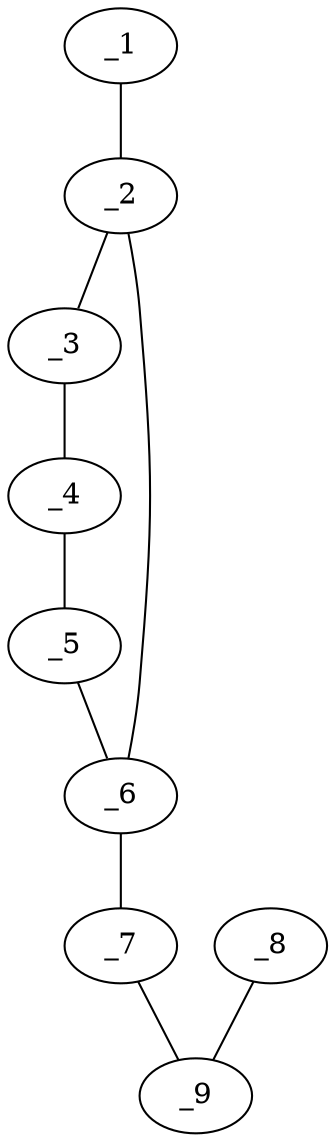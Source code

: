 graph molid664551 {
	_1	 [charge=0,
		chem=1,
		symbol="C  ",
		x=2,
		y="-0.5093"];
	_2	 [charge=0,
		chem=4,
		symbol="N  ",
		x="2.9511",
		y="-0.8184"];
	_1 -- _2	 [valence=1];
	_3	 [charge=0,
		chem=1,
		symbol="C  ",
		x="3.2601",
		y="-1.7694"];
	_2 -- _3	 [valence=1];
	_6	 [charge=0,
		chem=1,
		symbol="C  ",
		x="3.7601",
		y="-0.2306"];
	_2 -- _6	 [valence=1];
	_4	 [charge=0,
		chem=1,
		symbol="C  ",
		x="4.2601",
		y="-1.7694"];
	_3 -- _4	 [valence=1];
	_5	 [charge=0,
		chem=1,
		symbol="C  ",
		x="4.5691",
		y="-0.8184"];
	_4 -- _5	 [valence=1];
	_5 -- _6	 [valence=1];
	_7	 [charge=0,
		chem=4,
		symbol="N  ",
		x="3.7601",
		y="0.7694"];
	_6 -- _7	 [valence=2];
	_9	 [charge=0,
		chem=1,
		symbol="C  ",
		x="4.6261",
		y="1.2694"];
	_7 -- _9	 [valence=1];
	_8	 [charge=0,
		chem=4,
		symbol="N  ",
		x="5.4921",
		y="1.7694"];
	_8 -- _9	 [valence=3];
}
